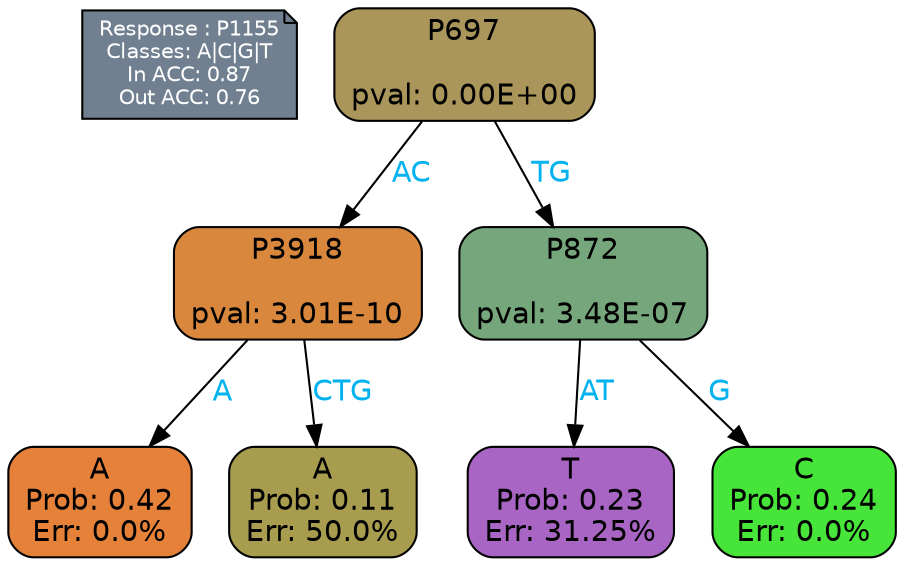 digraph Tree {
node [shape=box, style="filled, rounded", color="black", fontname=helvetica] ;
graph [ranksep=equally, splines=polylines, bgcolor=transparent, dpi=600] ;
edge [fontname=helvetica] ;
LEGEND [label="Response : P1155
Classes: A|C|G|T
In ACC: 0.87
Out ACC: 0.76
",shape=note,align=left,style=filled,fillcolor="slategray",fontcolor="white",fontsize=10];1 [label="P697

pval: 0.00E+00", fillcolor="#aa965a"] ;
2 [label="P3918

pval: 3.01E-10", fillcolor="#d8873d"] ;
3 [label="A
Prob: 0.42
Err: 0.0%", fillcolor="#e58139"] ;
4 [label="A
Prob: 0.11
Err: 50.0%", fillcolor="#a89d4e"] ;
5 [label="P872

pval: 3.48E-07", fillcolor="#76a77c"] ;
6 [label="T
Prob: 0.23
Err: 31.25%", fillcolor="#a865c4"] ;
7 [label="C
Prob: 0.24
Err: 0.0%", fillcolor="#47e539"] ;
1 -> 2 [label="AC",fontcolor=deepskyblue2] ;
1 -> 5 [label="TG",fontcolor=deepskyblue2] ;
2 -> 3 [label="A",fontcolor=deepskyblue2] ;
2 -> 4 [label="CTG",fontcolor=deepskyblue2] ;
5 -> 6 [label="AT",fontcolor=deepskyblue2] ;
5 -> 7 [label="G",fontcolor=deepskyblue2] ;
{rank = same; 3;4;6;7;}{rank = same; LEGEND;1;}}